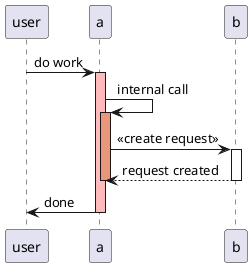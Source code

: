 @startuml
participant user
user -> a : do work
activate a #FFBBBB
a -> a : internal call
activate a #DarkSalmon

a -> b : << create request >>
activate b

b --> a : request created
deactivate b
deactivate a
a -> user : done
deactivate a

@enduml
